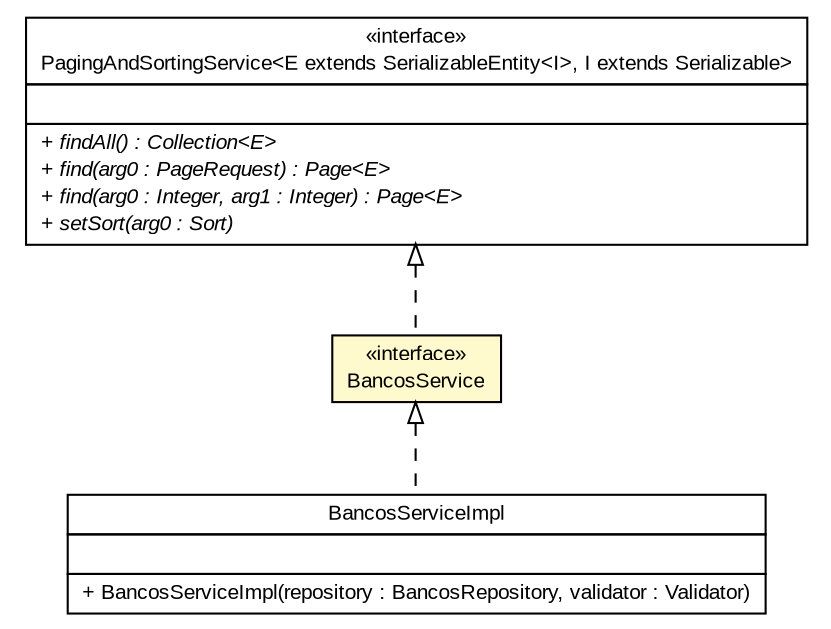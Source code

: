 #!/usr/local/bin/dot
#
# Class diagram 
# Generated by UMLGraph version R5_6 (http://www.umlgraph.org/)
#

digraph G {
	edge [fontname="arial",fontsize=10,labelfontname="arial",labelfontsize=10];
	node [fontname="arial",fontsize=10,shape=plaintext];
	nodesep=0.25;
	ranksep=0.5;
	// br.gov.to.sefaz.arr.service.BancosServiceImpl
	c108 [label=<<table title="br.gov.to.sefaz.arr.service.BancosServiceImpl" border="0" cellborder="1" cellspacing="0" cellpadding="2" port="p" href="../BancosServiceImpl.html">
		<tr><td><table border="0" cellspacing="0" cellpadding="1">
<tr><td align="center" balign="center"> BancosServiceImpl </td></tr>
		</table></td></tr>
		<tr><td><table border="0" cellspacing="0" cellpadding="1">
<tr><td align="left" balign="left">  </td></tr>
		</table></td></tr>
		<tr><td><table border="0" cellspacing="0" cellpadding="1">
<tr><td align="left" balign="left"> + BancosServiceImpl(repository : BancosRepository, validator : Validator) </td></tr>
		</table></td></tr>
		</table>>, URL="../BancosServiceImpl.html", fontname="arial", fontcolor="black", fontsize=10.0];
	// br.gov.to.sefaz.arr.service.iface.BancosService
	c110 [label=<<table title="br.gov.to.sefaz.arr.service.iface.BancosService" border="0" cellborder="1" cellspacing="0" cellpadding="2" port="p" bgcolor="lemonChiffon" href="./BancosService.html">
		<tr><td><table border="0" cellspacing="0" cellpadding="1">
<tr><td align="center" balign="center"> &#171;interface&#187; </td></tr>
<tr><td align="center" balign="center"> BancosService </td></tr>
		</table></td></tr>
		</table>>, URL="./BancosService.html", fontname="arial", fontcolor="black", fontsize=10.0];
	//br.gov.to.sefaz.arr.service.BancosServiceImpl implements br.gov.to.sefaz.arr.service.iface.BancosService
	c110:p -> c108:p [dir=back,arrowtail=empty,style=dashed];
	//br.gov.to.sefaz.arr.service.iface.BancosService implements br.gov.to.sefaz.common.service.iface.PagingAndSortingService<E extends br.gov.to.sefaz.common.model.SerializableEntity<I>, I extends java.io.Serializable>
	c113:p -> c110:p [dir=back,arrowtail=empty,style=dashed];
	// br.gov.to.sefaz.common.service.iface.PagingAndSortingService<E extends br.gov.to.sefaz.common.model.SerializableEntity<I>, I extends java.io.Serializable>
	c113 [label=<<table title="br.gov.to.sefaz.common.service.iface.PagingAndSortingService" border="0" cellborder="1" cellspacing="0" cellpadding="2" port="p" href="http://java.sun.com/j2se/1.4.2/docs/api/br/gov/to/sefaz/common/service/iface/PagingAndSortingService.html">
		<tr><td><table border="0" cellspacing="0" cellpadding="1">
<tr><td align="center" balign="center"> &#171;interface&#187; </td></tr>
<tr><td align="center" balign="center"> PagingAndSortingService&lt;E extends SerializableEntity&lt;I&gt;, I extends Serializable&gt; </td></tr>
		</table></td></tr>
		<tr><td><table border="0" cellspacing="0" cellpadding="1">
<tr><td align="left" balign="left">  </td></tr>
		</table></td></tr>
		<tr><td><table border="0" cellspacing="0" cellpadding="1">
<tr><td align="left" balign="left"><font face="arial italic" point-size="10.0"> + findAll() : Collection&lt;E&gt; </font></td></tr>
<tr><td align="left" balign="left"><font face="arial italic" point-size="10.0"> + find(arg0 : PageRequest) : Page&lt;E&gt; </font></td></tr>
<tr><td align="left" balign="left"><font face="arial italic" point-size="10.0"> + find(arg0 : Integer, arg1 : Integer) : Page&lt;E&gt; </font></td></tr>
<tr><td align="left" balign="left"><font face="arial italic" point-size="10.0"> + setSort(arg0 : Sort) </font></td></tr>
		</table></td></tr>
		</table>>, URL="http://java.sun.com/j2se/1.4.2/docs/api/br/gov/to/sefaz/common/service/iface/PagingAndSortingService.html", fontname="arial", fontcolor="black", fontsize=10.0];
}

